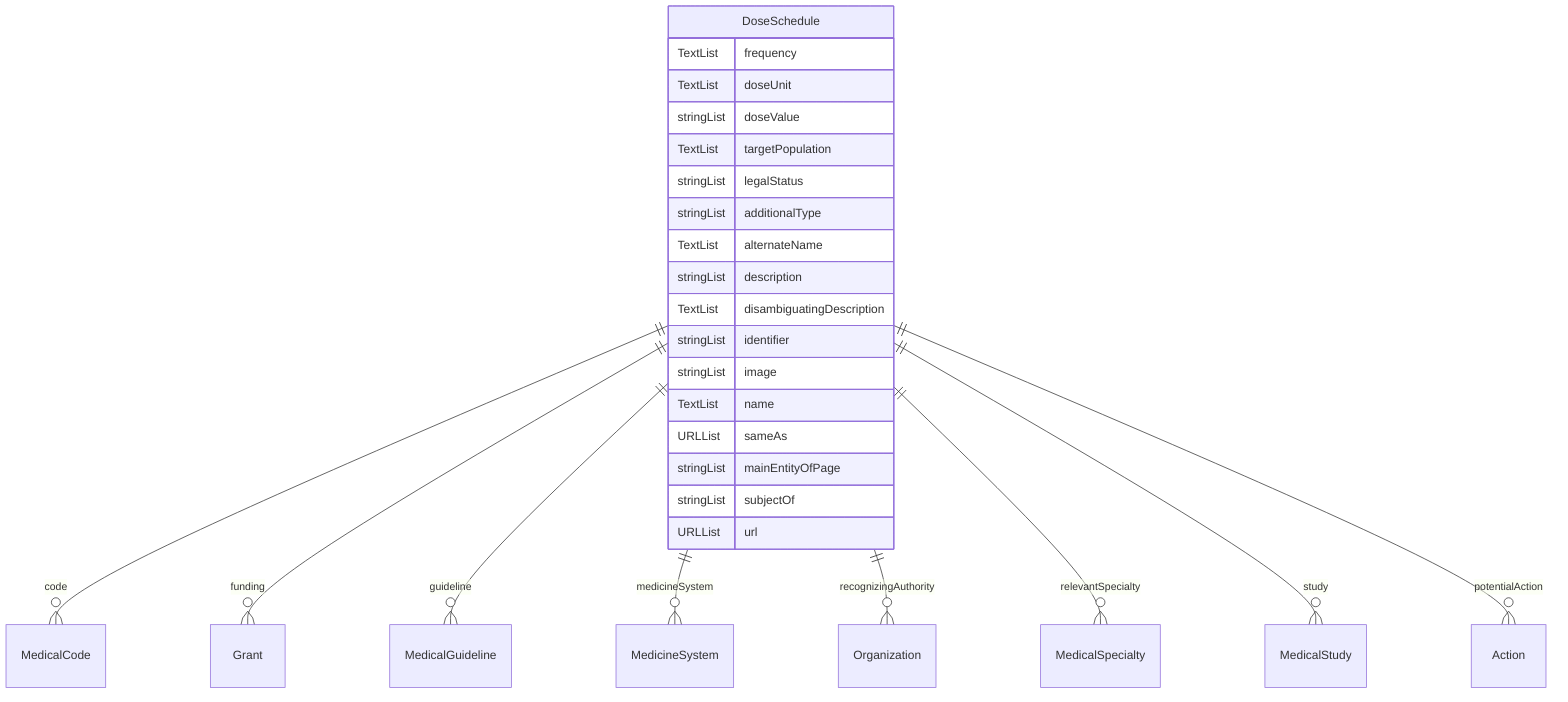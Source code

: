 erDiagram
DoseSchedule {
    TextList frequency  
    TextList doseUnit  
    stringList doseValue  
    TextList targetPopulation  
    stringList legalStatus  
    stringList additionalType  
    TextList alternateName  
    stringList description  
    TextList disambiguatingDescription  
    stringList identifier  
    stringList image  
    TextList name  
    URLList sameAs  
    stringList mainEntityOfPage  
    stringList subjectOf  
    URLList url  
}

DoseSchedule ||--}o MedicalCode : "code"
DoseSchedule ||--}o Grant : "funding"
DoseSchedule ||--}o MedicalGuideline : "guideline"
DoseSchedule ||--}o MedicineSystem : "medicineSystem"
DoseSchedule ||--}o Organization : "recognizingAuthority"
DoseSchedule ||--}o MedicalSpecialty : "relevantSpecialty"
DoseSchedule ||--}o MedicalStudy : "study"
DoseSchedule ||--}o Action : "potentialAction"
